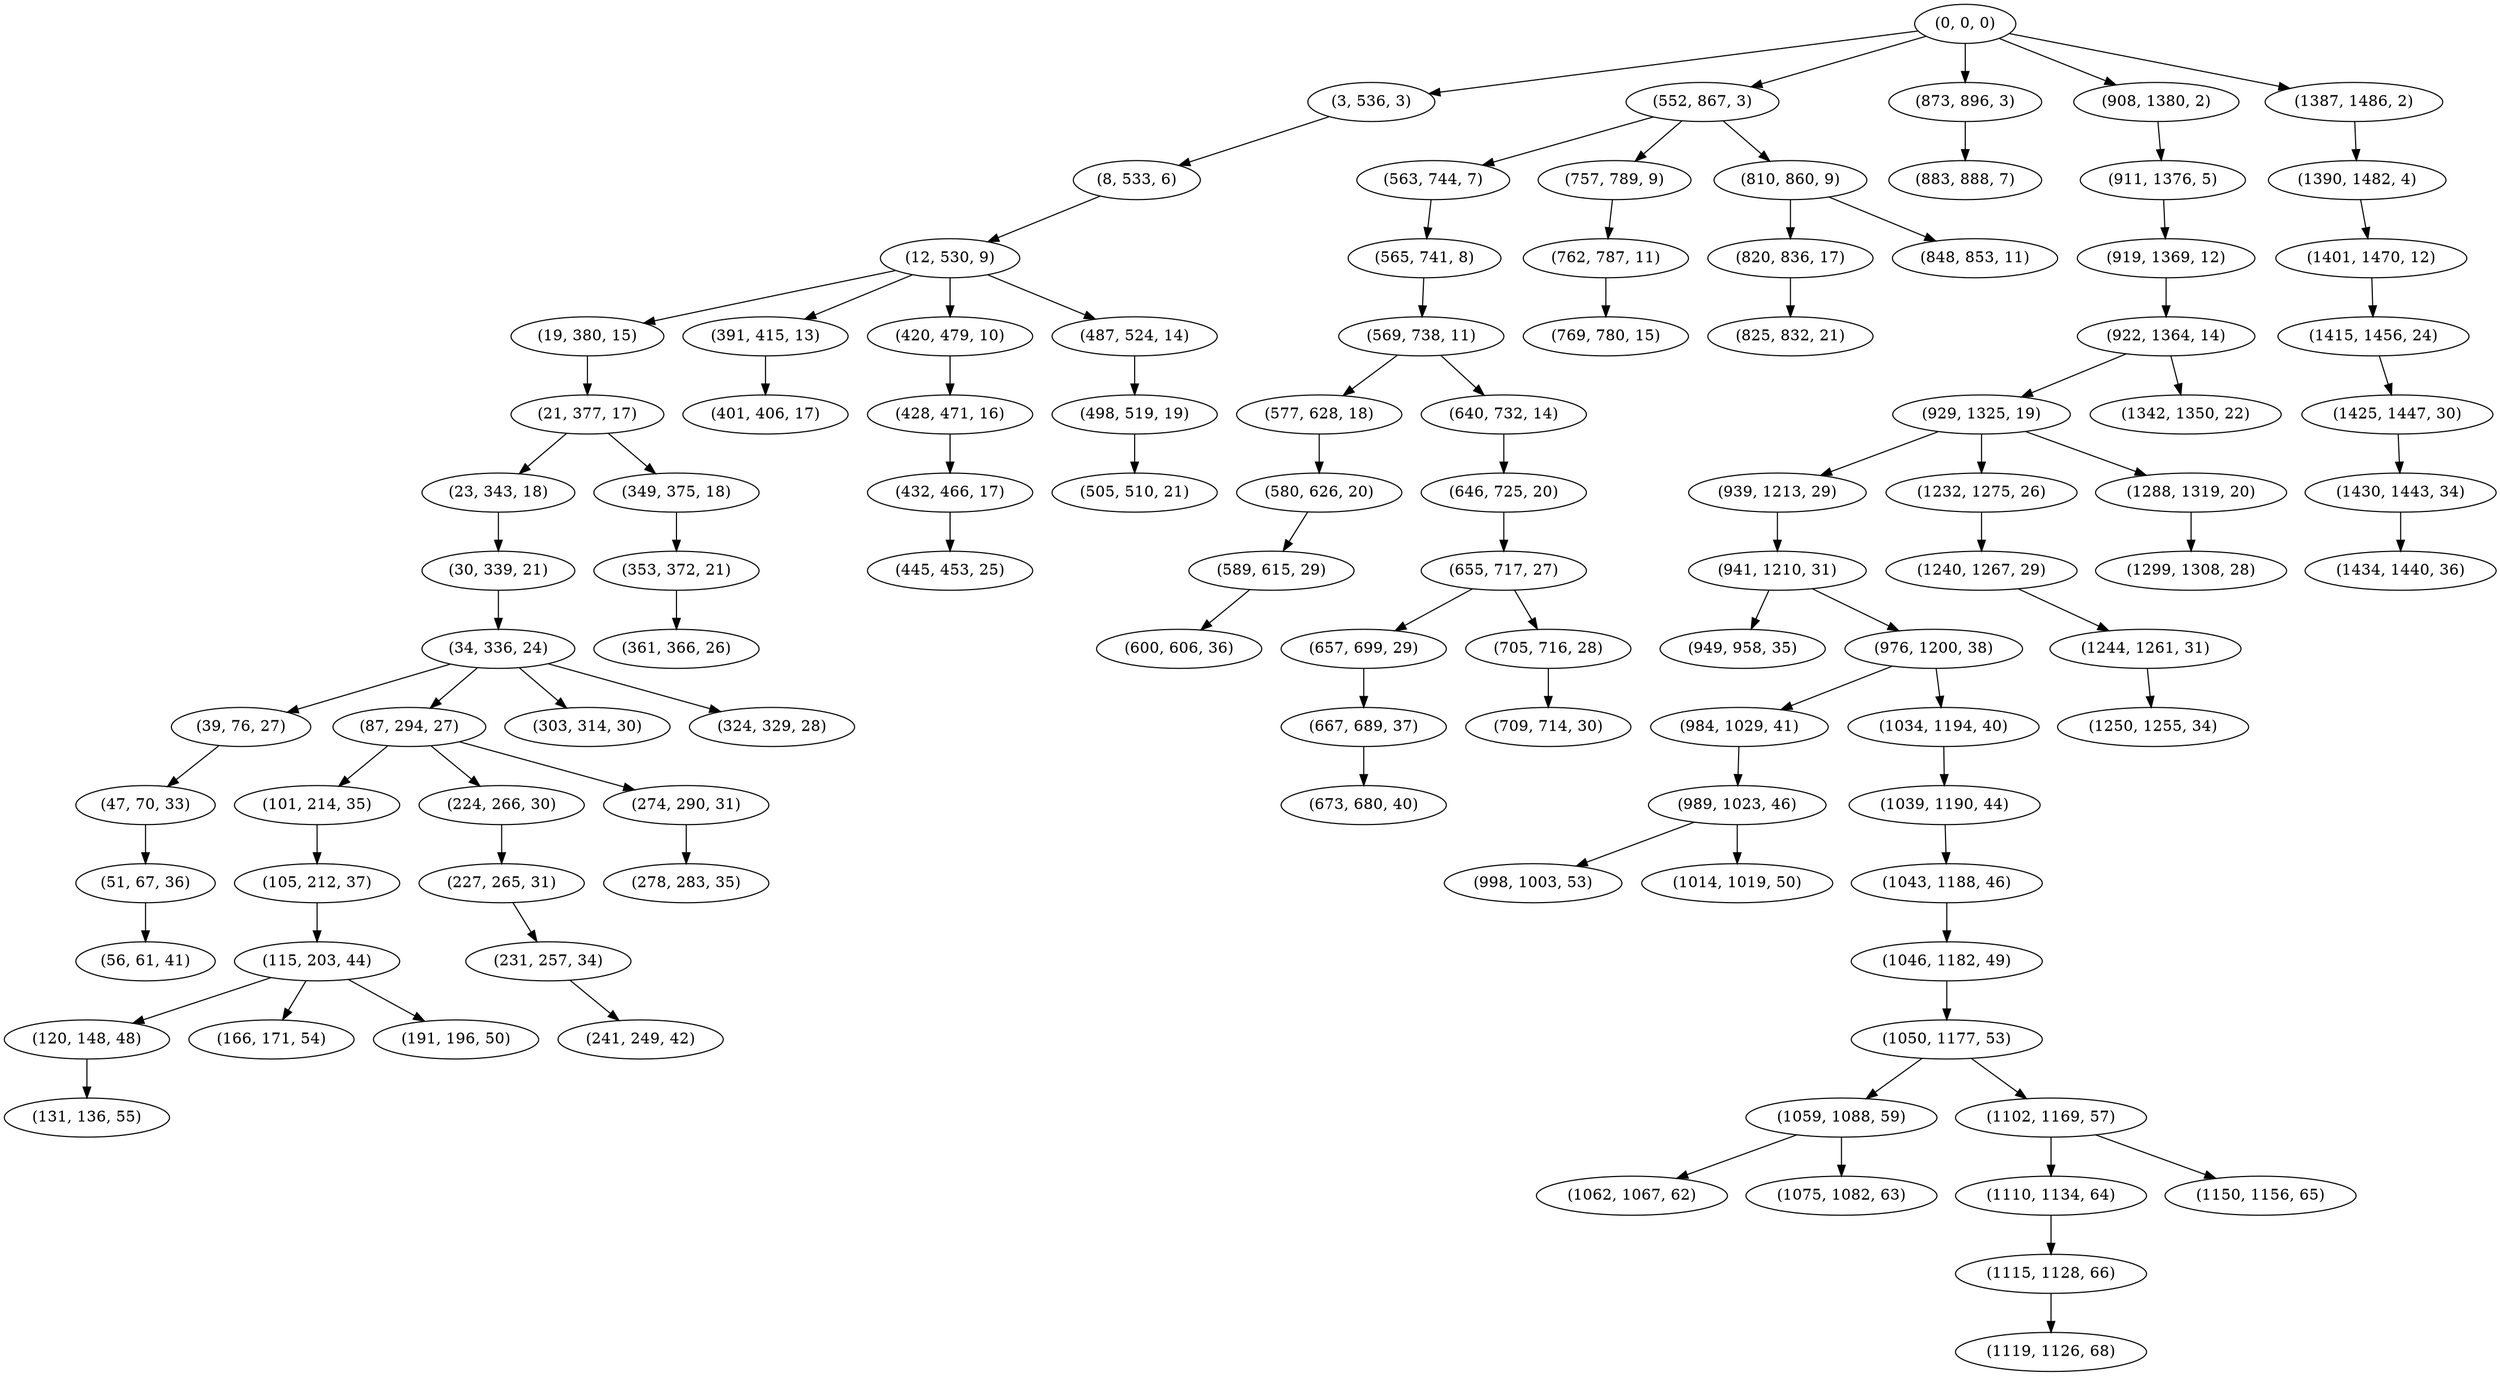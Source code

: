 digraph tree {
    "(0, 0, 0)";
    "(3, 536, 3)";
    "(8, 533, 6)";
    "(12, 530, 9)";
    "(19, 380, 15)";
    "(21, 377, 17)";
    "(23, 343, 18)";
    "(30, 339, 21)";
    "(34, 336, 24)";
    "(39, 76, 27)";
    "(47, 70, 33)";
    "(51, 67, 36)";
    "(56, 61, 41)";
    "(87, 294, 27)";
    "(101, 214, 35)";
    "(105, 212, 37)";
    "(115, 203, 44)";
    "(120, 148, 48)";
    "(131, 136, 55)";
    "(166, 171, 54)";
    "(191, 196, 50)";
    "(224, 266, 30)";
    "(227, 265, 31)";
    "(231, 257, 34)";
    "(241, 249, 42)";
    "(274, 290, 31)";
    "(278, 283, 35)";
    "(303, 314, 30)";
    "(324, 329, 28)";
    "(349, 375, 18)";
    "(353, 372, 21)";
    "(361, 366, 26)";
    "(391, 415, 13)";
    "(401, 406, 17)";
    "(420, 479, 10)";
    "(428, 471, 16)";
    "(432, 466, 17)";
    "(445, 453, 25)";
    "(487, 524, 14)";
    "(498, 519, 19)";
    "(505, 510, 21)";
    "(552, 867, 3)";
    "(563, 744, 7)";
    "(565, 741, 8)";
    "(569, 738, 11)";
    "(577, 628, 18)";
    "(580, 626, 20)";
    "(589, 615, 29)";
    "(600, 606, 36)";
    "(640, 732, 14)";
    "(646, 725, 20)";
    "(655, 717, 27)";
    "(657, 699, 29)";
    "(667, 689, 37)";
    "(673, 680, 40)";
    "(705, 716, 28)";
    "(709, 714, 30)";
    "(757, 789, 9)";
    "(762, 787, 11)";
    "(769, 780, 15)";
    "(810, 860, 9)";
    "(820, 836, 17)";
    "(825, 832, 21)";
    "(848, 853, 11)";
    "(873, 896, 3)";
    "(883, 888, 7)";
    "(908, 1380, 2)";
    "(911, 1376, 5)";
    "(919, 1369, 12)";
    "(922, 1364, 14)";
    "(929, 1325, 19)";
    "(939, 1213, 29)";
    "(941, 1210, 31)";
    "(949, 958, 35)";
    "(976, 1200, 38)";
    "(984, 1029, 41)";
    "(989, 1023, 46)";
    "(998, 1003, 53)";
    "(1014, 1019, 50)";
    "(1034, 1194, 40)";
    "(1039, 1190, 44)";
    "(1043, 1188, 46)";
    "(1046, 1182, 49)";
    "(1050, 1177, 53)";
    "(1059, 1088, 59)";
    "(1062, 1067, 62)";
    "(1075, 1082, 63)";
    "(1102, 1169, 57)";
    "(1110, 1134, 64)";
    "(1115, 1128, 66)";
    "(1119, 1126, 68)";
    "(1150, 1156, 65)";
    "(1232, 1275, 26)";
    "(1240, 1267, 29)";
    "(1244, 1261, 31)";
    "(1250, 1255, 34)";
    "(1288, 1319, 20)";
    "(1299, 1308, 28)";
    "(1342, 1350, 22)";
    "(1387, 1486, 2)";
    "(1390, 1482, 4)";
    "(1401, 1470, 12)";
    "(1415, 1456, 24)";
    "(1425, 1447, 30)";
    "(1430, 1443, 34)";
    "(1434, 1440, 36)";
    "(0, 0, 0)" -> "(3, 536, 3)";
    "(0, 0, 0)" -> "(552, 867, 3)";
    "(0, 0, 0)" -> "(873, 896, 3)";
    "(0, 0, 0)" -> "(908, 1380, 2)";
    "(0, 0, 0)" -> "(1387, 1486, 2)";
    "(3, 536, 3)" -> "(8, 533, 6)";
    "(8, 533, 6)" -> "(12, 530, 9)";
    "(12, 530, 9)" -> "(19, 380, 15)";
    "(12, 530, 9)" -> "(391, 415, 13)";
    "(12, 530, 9)" -> "(420, 479, 10)";
    "(12, 530, 9)" -> "(487, 524, 14)";
    "(19, 380, 15)" -> "(21, 377, 17)";
    "(21, 377, 17)" -> "(23, 343, 18)";
    "(21, 377, 17)" -> "(349, 375, 18)";
    "(23, 343, 18)" -> "(30, 339, 21)";
    "(30, 339, 21)" -> "(34, 336, 24)";
    "(34, 336, 24)" -> "(39, 76, 27)";
    "(34, 336, 24)" -> "(87, 294, 27)";
    "(34, 336, 24)" -> "(303, 314, 30)";
    "(34, 336, 24)" -> "(324, 329, 28)";
    "(39, 76, 27)" -> "(47, 70, 33)";
    "(47, 70, 33)" -> "(51, 67, 36)";
    "(51, 67, 36)" -> "(56, 61, 41)";
    "(87, 294, 27)" -> "(101, 214, 35)";
    "(87, 294, 27)" -> "(224, 266, 30)";
    "(87, 294, 27)" -> "(274, 290, 31)";
    "(101, 214, 35)" -> "(105, 212, 37)";
    "(105, 212, 37)" -> "(115, 203, 44)";
    "(115, 203, 44)" -> "(120, 148, 48)";
    "(115, 203, 44)" -> "(166, 171, 54)";
    "(115, 203, 44)" -> "(191, 196, 50)";
    "(120, 148, 48)" -> "(131, 136, 55)";
    "(224, 266, 30)" -> "(227, 265, 31)";
    "(227, 265, 31)" -> "(231, 257, 34)";
    "(231, 257, 34)" -> "(241, 249, 42)";
    "(274, 290, 31)" -> "(278, 283, 35)";
    "(349, 375, 18)" -> "(353, 372, 21)";
    "(353, 372, 21)" -> "(361, 366, 26)";
    "(391, 415, 13)" -> "(401, 406, 17)";
    "(420, 479, 10)" -> "(428, 471, 16)";
    "(428, 471, 16)" -> "(432, 466, 17)";
    "(432, 466, 17)" -> "(445, 453, 25)";
    "(487, 524, 14)" -> "(498, 519, 19)";
    "(498, 519, 19)" -> "(505, 510, 21)";
    "(552, 867, 3)" -> "(563, 744, 7)";
    "(552, 867, 3)" -> "(757, 789, 9)";
    "(552, 867, 3)" -> "(810, 860, 9)";
    "(563, 744, 7)" -> "(565, 741, 8)";
    "(565, 741, 8)" -> "(569, 738, 11)";
    "(569, 738, 11)" -> "(577, 628, 18)";
    "(569, 738, 11)" -> "(640, 732, 14)";
    "(577, 628, 18)" -> "(580, 626, 20)";
    "(580, 626, 20)" -> "(589, 615, 29)";
    "(589, 615, 29)" -> "(600, 606, 36)";
    "(640, 732, 14)" -> "(646, 725, 20)";
    "(646, 725, 20)" -> "(655, 717, 27)";
    "(655, 717, 27)" -> "(657, 699, 29)";
    "(655, 717, 27)" -> "(705, 716, 28)";
    "(657, 699, 29)" -> "(667, 689, 37)";
    "(667, 689, 37)" -> "(673, 680, 40)";
    "(705, 716, 28)" -> "(709, 714, 30)";
    "(757, 789, 9)" -> "(762, 787, 11)";
    "(762, 787, 11)" -> "(769, 780, 15)";
    "(810, 860, 9)" -> "(820, 836, 17)";
    "(810, 860, 9)" -> "(848, 853, 11)";
    "(820, 836, 17)" -> "(825, 832, 21)";
    "(873, 896, 3)" -> "(883, 888, 7)";
    "(908, 1380, 2)" -> "(911, 1376, 5)";
    "(911, 1376, 5)" -> "(919, 1369, 12)";
    "(919, 1369, 12)" -> "(922, 1364, 14)";
    "(922, 1364, 14)" -> "(929, 1325, 19)";
    "(922, 1364, 14)" -> "(1342, 1350, 22)";
    "(929, 1325, 19)" -> "(939, 1213, 29)";
    "(929, 1325, 19)" -> "(1232, 1275, 26)";
    "(929, 1325, 19)" -> "(1288, 1319, 20)";
    "(939, 1213, 29)" -> "(941, 1210, 31)";
    "(941, 1210, 31)" -> "(949, 958, 35)";
    "(941, 1210, 31)" -> "(976, 1200, 38)";
    "(976, 1200, 38)" -> "(984, 1029, 41)";
    "(976, 1200, 38)" -> "(1034, 1194, 40)";
    "(984, 1029, 41)" -> "(989, 1023, 46)";
    "(989, 1023, 46)" -> "(998, 1003, 53)";
    "(989, 1023, 46)" -> "(1014, 1019, 50)";
    "(1034, 1194, 40)" -> "(1039, 1190, 44)";
    "(1039, 1190, 44)" -> "(1043, 1188, 46)";
    "(1043, 1188, 46)" -> "(1046, 1182, 49)";
    "(1046, 1182, 49)" -> "(1050, 1177, 53)";
    "(1050, 1177, 53)" -> "(1059, 1088, 59)";
    "(1050, 1177, 53)" -> "(1102, 1169, 57)";
    "(1059, 1088, 59)" -> "(1062, 1067, 62)";
    "(1059, 1088, 59)" -> "(1075, 1082, 63)";
    "(1102, 1169, 57)" -> "(1110, 1134, 64)";
    "(1102, 1169, 57)" -> "(1150, 1156, 65)";
    "(1110, 1134, 64)" -> "(1115, 1128, 66)";
    "(1115, 1128, 66)" -> "(1119, 1126, 68)";
    "(1232, 1275, 26)" -> "(1240, 1267, 29)";
    "(1240, 1267, 29)" -> "(1244, 1261, 31)";
    "(1244, 1261, 31)" -> "(1250, 1255, 34)";
    "(1288, 1319, 20)" -> "(1299, 1308, 28)";
    "(1387, 1486, 2)" -> "(1390, 1482, 4)";
    "(1390, 1482, 4)" -> "(1401, 1470, 12)";
    "(1401, 1470, 12)" -> "(1415, 1456, 24)";
    "(1415, 1456, 24)" -> "(1425, 1447, 30)";
    "(1425, 1447, 30)" -> "(1430, 1443, 34)";
    "(1430, 1443, 34)" -> "(1434, 1440, 36)";
}

